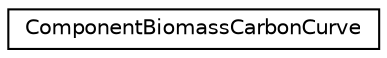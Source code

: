 digraph "Graphical Class Hierarchy"
{
 // LATEX_PDF_SIZE
  edge [fontname="Helvetica",fontsize="10",labelfontname="Helvetica",labelfontsize="10"];
  node [fontname="Helvetica",fontsize="10",shape=record];
  rankdir="LR";
  Node0 [label="ComponentBiomassCarbonCurve",height=0.2,width=0.4,color="black", fillcolor="white", style="filled",URL="$classmoja_1_1modules_1_1cbm_1_1ComponentBiomassCarbonCurve.html",tooltip=" "];
}
